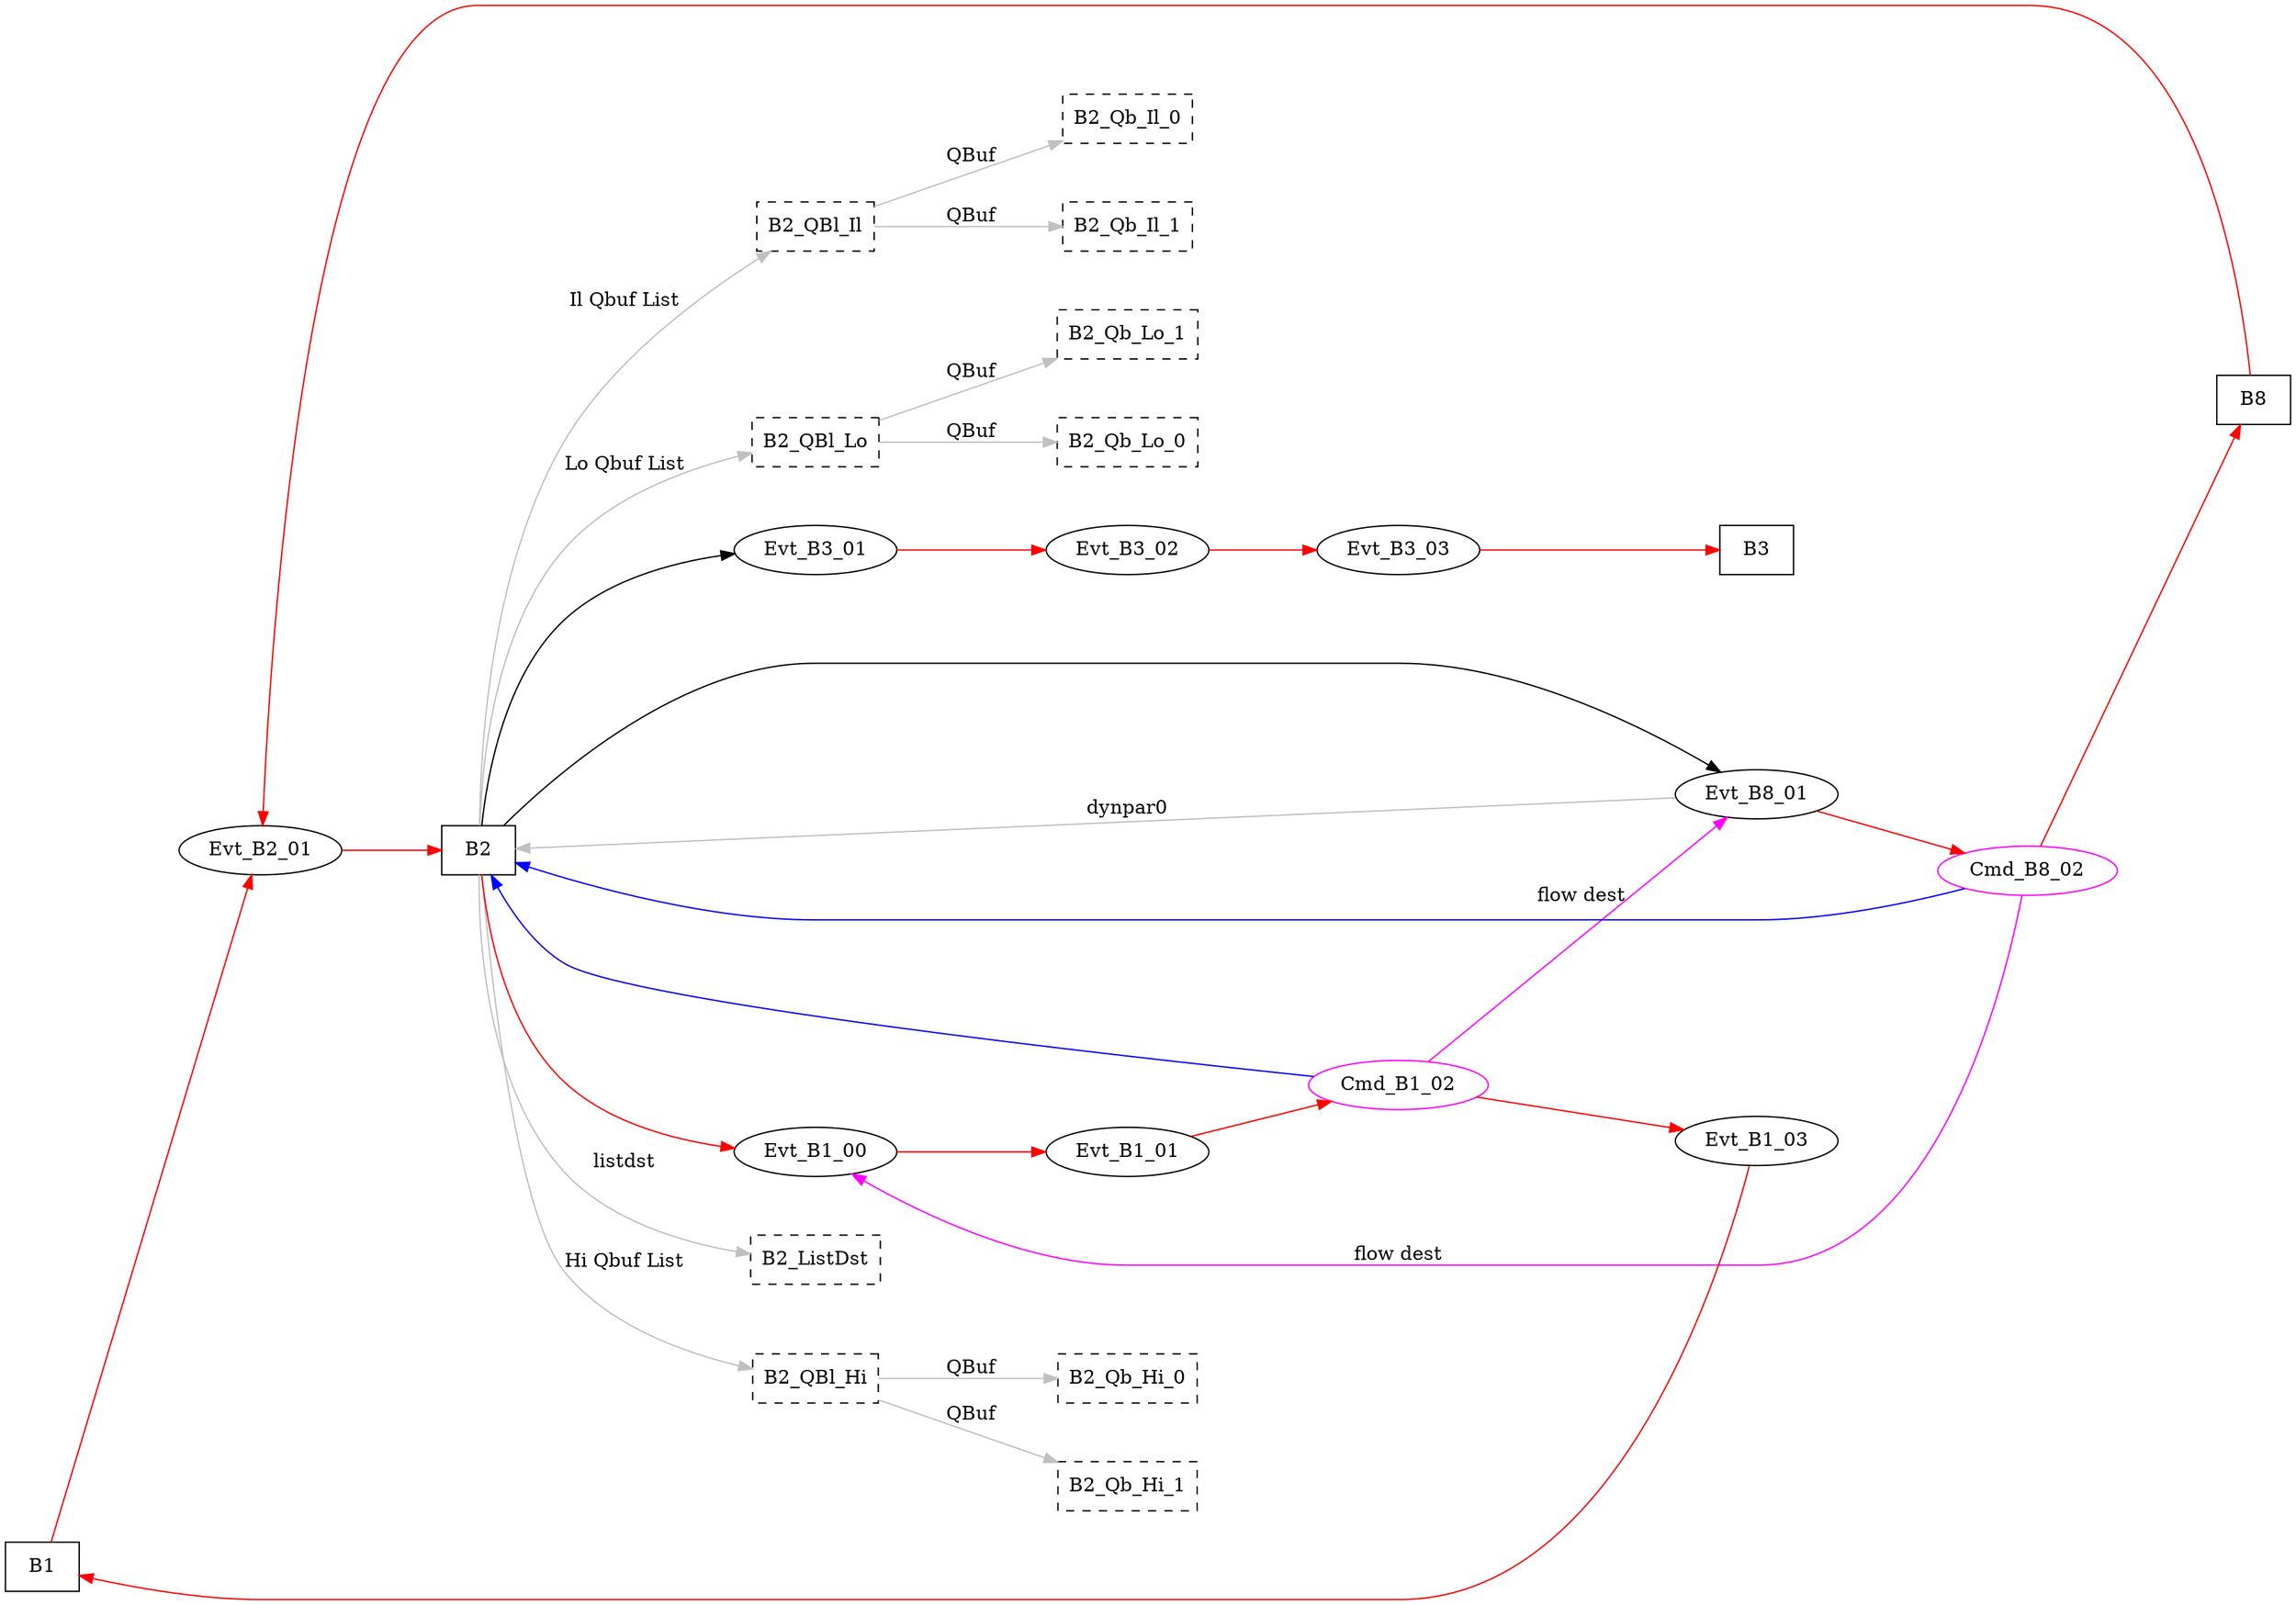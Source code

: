 digraph G {
graph [root="Demo", rankdir=LR, nodesep=0.6, mindist=1.0, ranksep=1.0, overlap=false]
node [shape="rectangle", style="filled"]
B1 [type="Block", fillcolor="white", t_Period=13000];
B2 [type="Block", fillcolor="white", t_Period=10000];
B2_ListDst [type="ListDst", fillcolor="white", style=dashed, flags=11];
B2_Qb_Hi_0 [type="QBuf", fillcolor="white", style=dashed, flags=9];
B2_Qb_Hi_1 [type="QBuf", fillcolor="white", style=dashed, flags=9];
B2_Qb_Il_0 [type="QBuf", fillcolor="white", style=dashed, flags=9];
B2_Qb_Il_1 [type="QBuf", fillcolor="white", style=dashed, flags=9];
B2_Qb_Lo_0 [type="QBuf", fillcolor="white", style=dashed, flags=9];
B2_Qb_Lo_1 [type="QBuf", fillcolor="white", style=dashed, flags=9];
B2_QBl_Hi [type="QInfo", fillcolor="white", style=dashed, flags=8];
B2_QBl_Il [type="QInfo", fillcolor="white", style=dashed, flags=8];
B2_QBl_Lo [type="QInfo", fillcolor="white", style=dashed, flags=8];
B3 [type="Block", fillcolor="white", t_Period=20000];
B8 [type="Block", fillcolor="white", t_Period=5000];
Cmd_B1_02 [shape="oval", fillcolor="white", t_offs=300, flags=3, type="Flow", color="magenta", t_valid=15300, qty=1];
Cmd_B8_02 [shape="oval", fillcolor="white", t_offs=300, flags=3, type="Flow", color="magenta", t_valid=15300, qty=2];
Evt_B1_00 [shape="oval", fillcolor="white", t_offs=300, flags=2, type="TMsg", color="black", id=40, par=818181, tef=4, res=1000];
Evt_B1_01 [shape="oval", fillcolor="white", t_offs=200, flags=2, type="TMsg", color="black", id=1000, par=18181818, tef=8, res=1000];
Evt_B1_03 [shape="oval", fillcolor="white", t_offs=800, flags=2, type="TMsg", color="black", id=51, par=987, tef=1, res=1000];
Evt_B2_01 [shape="oval", fillcolor="white", t_offs=300, flags=2, type="TMsg", color="black", id=40, par=2, tef=2, res=1000];
Evt_B3_01 [shape="oval", fillcolor="white", t_offs=1000, flags=2, type="TMsg", color="black", id=87878, par=500, tef=5, res=1000];
Evt_B3_02 [shape="oval", fillcolor="white", t_offs=1000, flags=2, type="TMsg", color="black", id=42, par=24, tef=4, res=0];
Evt_B3_03 [shape="oval", fillcolor="white", t_offs=1200, flags=2, type="TMsg", color="black", id=42, par=24, tef=4, res=0];
Evt_B8_01 [shape="oval", fillcolor="white", t_offs=8000, flags=262146, type="TMsg", color="black", id=333, par=268437464, tef=15, res=0];
B1->Evt_B2_01 [type="defdst", color="red"];
B2->Evt_B3_01 [type="altdst", color="black"];
B2->B2_ListDst [type="listdst", color="grey", label="listdst"];
B2->B2_QBl_Il [type="prioil", color="grey", label="Il Qbuf List"];
B2->B2_QBl_Hi [type="priohi", color="grey", label="Hi Qbuf List"];
B2->B2_QBl_Lo [type="priolo", color="grey", label="Lo Qbuf List"];
B8->Evt_B2_01 [type="defdst", color="red"];

Cmd_B8_02->B8 [type="defdst", color="red"];
Cmd_B8_02->B2 [type="target", color="blue"];
Cmd_B8_02->Evt_B1_00 [type="flowdst", color="magenta", label="flow dest"];


Cmd_B1_02->Evt_B1_03 [type="defdst", color="red"];
Cmd_B1_02->B2 [type="target", color="blue"];
Cmd_B1_02->Evt_B8_01 [type="flowdst", color="magenta", label="flow dest"];

Evt_B1_00->Evt_B1_01 [type="defdst", color="red"];
Evt_B1_01->Cmd_B1_02 [type="defdst", color="red"];
Evt_B1_03->B1 [type="defdst", color="red"];
Evt_B2_01->B2 [type="defdst", color="red"];
Evt_B3_01->Evt_B3_02 [type="defdst", color="red"];
Evt_B3_02->Evt_B3_03 [type="defdst", color="red"];
Evt_B3_03->B3 [type="defdst", color="red"];
Evt_B8_01->Cmd_B8_02 [type="defdst", color="red"];
Evt_B8_01->B2 [type="dynpar0", color="grey", label="dynpar0"];

B2->Evt_B8_01 [type="altdst", color="black"];
B2->Evt_B1_00 [type="defdst", color="red"];
B2_QBl_Hi->B2_Qb_Hi_0 [type="meta", color="grey", label="QBuf"];
B2_QBl_Hi->B2_Qb_Hi_1 [type="meta", color="grey", label="QBuf"];
B2_QBl_Il->B2_Qb_Il_0 [type="meta", color="grey", label="QBuf"];
B2_QBl_Il->B2_Qb_Il_1 [type="meta", color="grey", label="QBuf"];
B2_QBl_Lo->B2_Qb_Lo_0 [type="meta", color="grey", label="QBuf"];
B2_QBl_Lo->B2_Qb_Lo_1 [type="meta", color="grey", label="QBuf"];
}